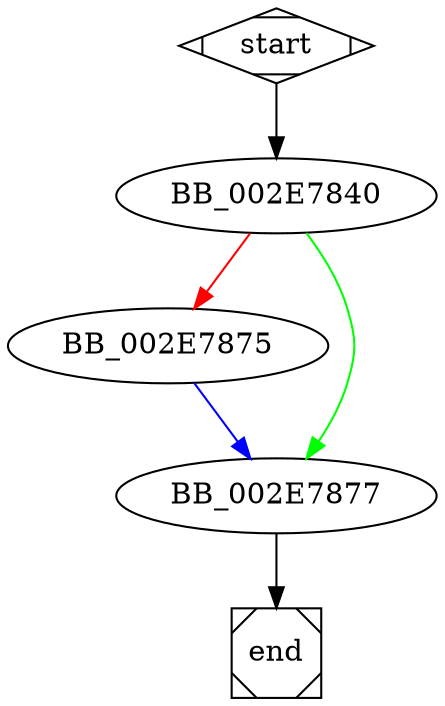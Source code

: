 digraph G {
  start -> BB_002E7840;

  BB_002E7840 -> BB_002E7875 [color=red];
  BB_002E7840 -> BB_002E7877 [color=green];
  
  BB_002E7875 -> BB_002E7877 [color=blue];
  
  BB_002E7877 -> end;

  start [shape=Mdiamond];
  end [shape=Msquare];
}
